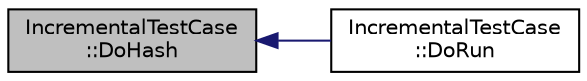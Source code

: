 digraph "IncrementalTestCase::DoHash"
{
  edge [fontname="Helvetica",fontsize="10",labelfontname="Helvetica",labelfontsize="10"];
  node [fontname="Helvetica",fontsize="10",shape=record];
  rankdir="LR";
  Node1 [label="IncrementalTestCase\l::DoHash",height=0.2,width=0.4,color="black", fillcolor="grey75", style="filled", fontcolor="black"];
  Node1 -> Node2 [dir="back",color="midnightblue",fontsize="10",style="solid"];
  Node2 [label="IncrementalTestCase\l::DoRun",height=0.2,width=0.4,color="black", fillcolor="white", style="filled",URL="$d1/d6c/classIncrementalTestCase.html#a8ac4a672673048795b6bd15a6b82eb69",tooltip="Implementation to actually run this TestCase. "];
}
